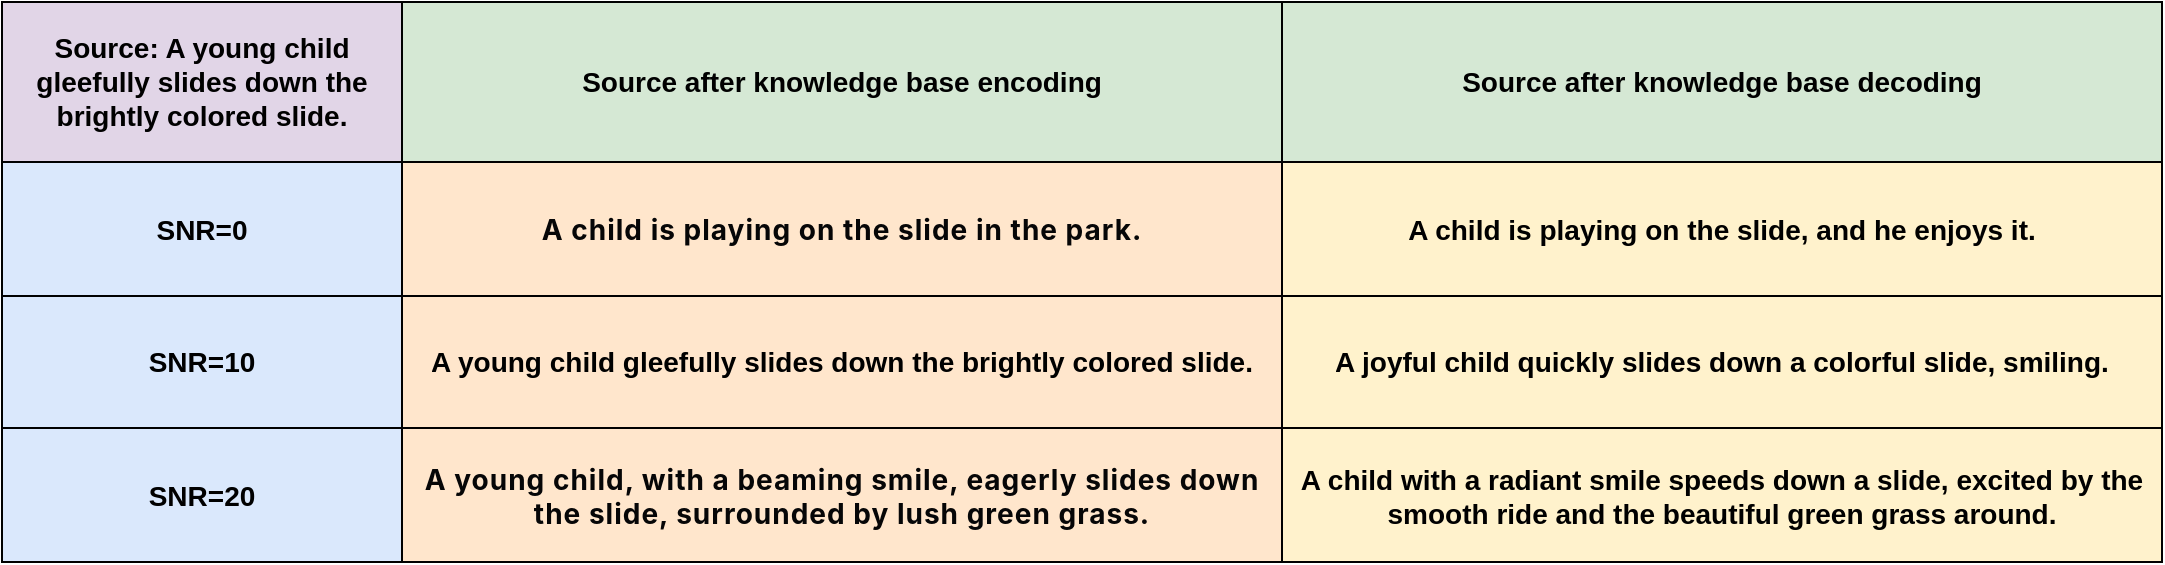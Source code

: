 <mxfile version="24.6.1" type="github">
  <diagram name="第 1 页" id="i78vZYNMH3eGaz_cFO28">
    <mxGraphModel dx="1143" dy="581" grid="1" gridSize="10" guides="1" tooltips="1" connect="1" arrows="1" fold="1" page="1" pageScale="1" pageWidth="3300" pageHeight="4681" math="0" shadow="0">
      <root>
        <mxCell id="0" />
        <mxCell id="1" parent="0" />
        <mxCell id="oxTENe5CYbJND8xrbzTo-34" value="" style="shape=table;startSize=0;container=1;collapsible=0;childLayout=tableLayout;rounded=1;fillColor=#ffe6cc;strokeColor=#000000;" parent="1" vertex="1">
          <mxGeometry x="440" y="2080" width="440" height="200" as="geometry" />
        </mxCell>
        <mxCell id="oxTENe5CYbJND8xrbzTo-35" value="" style="shape=tableRow;horizontal=0;startSize=0;swimlaneHead=0;swimlaneBody=0;strokeColor=#000000;top=0;left=0;bottom=0;right=0;collapsible=0;dropTarget=0;fillColor=none;points=[[0,0.5],[1,0.5]];portConstraint=eastwest;" parent="oxTENe5CYbJND8xrbzTo-34" vertex="1">
          <mxGeometry width="440" height="67" as="geometry" />
        </mxCell>
        <mxCell id="oxTENe5CYbJND8xrbzTo-36" value="&lt;span style=&quot;white-space-collapse: preserve; color: rgb(6, 6, 7); font-family: -apple-system, blinkmacsystemfont, &amp;quot;Helvetica Neue&amp;quot;, helvetica, &amp;quot;segoe ui&amp;quot;, arial, roboto, &amp;quot;PingFang SC&amp;quot;, miui, &amp;quot;Hiragino Sans GB&amp;quot;, &amp;quot;Microsoft Yahei&amp;quot;, sans-serif; font-size: 14px; letter-spacing: 0.5px;&quot;&gt;&lt;b&gt;A child is playing on the slide &lt;/b&gt;&lt;/span&gt;&lt;b style=&quot;white-space-collapse: preserve; background-color: initial; color: rgb(6, 6, 7); font-family: -apple-system, blinkmacsystemfont, &amp;quot;Helvetica Neue&amp;quot;, helvetica, &amp;quot;segoe ui&amp;quot;, arial, roboto, &amp;quot;PingFang SC&amp;quot;, miui, &amp;quot;Hiragino Sans GB&amp;quot;, &amp;quot;Microsoft Yahei&amp;quot;, sans-serif; font-size: 14px; letter-spacing: 0.5px;&quot;&gt;in the park.&lt;/b&gt;" style="shape=partialRectangle;html=1;whiteSpace=wrap;connectable=0;strokeColor=#000000;overflow=hidden;fillColor=none;top=0;left=0;bottom=0;right=0;pointerEvents=1;" parent="oxTENe5CYbJND8xrbzTo-35" vertex="1">
          <mxGeometry width="440" height="67" as="geometry">
            <mxRectangle width="440" height="67" as="alternateBounds" />
          </mxGeometry>
        </mxCell>
        <mxCell id="oxTENe5CYbJND8xrbzTo-37" value="" style="shape=tableRow;horizontal=0;startSize=0;swimlaneHead=0;swimlaneBody=0;strokeColor=#000000;top=0;left=0;bottom=0;right=0;collapsible=0;dropTarget=0;fillColor=none;points=[[0,0.5],[1,0.5]];portConstraint=eastwest;" parent="oxTENe5CYbJND8xrbzTo-34" vertex="1">
          <mxGeometry y="67" width="440" height="66" as="geometry" />
        </mxCell>
        <mxCell id="oxTENe5CYbJND8xrbzTo-38" value="&lt;span style=&quot;font-size: 14px; font-weight: 700;&quot;&gt;A young child gleefully slides down the brightly colored slide.&lt;/span&gt;" style="shape=partialRectangle;html=1;whiteSpace=wrap;connectable=0;strokeColor=#000000;overflow=hidden;fillColor=none;top=0;left=0;bottom=0;right=0;pointerEvents=1;" parent="oxTENe5CYbJND8xrbzTo-37" vertex="1">
          <mxGeometry width="440" height="66" as="geometry">
            <mxRectangle width="440" height="66" as="alternateBounds" />
          </mxGeometry>
        </mxCell>
        <mxCell id="oxTENe5CYbJND8xrbzTo-39" value="" style="shape=tableRow;horizontal=0;startSize=0;swimlaneHead=0;swimlaneBody=0;strokeColor=#000000;top=0;left=0;bottom=0;right=0;collapsible=0;dropTarget=0;fillColor=none;points=[[0,0.5],[1,0.5]];portConstraint=eastwest;" parent="oxTENe5CYbJND8xrbzTo-34" vertex="1">
          <mxGeometry y="133" width="440" height="67" as="geometry" />
        </mxCell>
        <mxCell id="oxTENe5CYbJND8xrbzTo-40" value="&lt;b style=&quot;color: rgb(6, 6, 7); font-family: -apple-system, blinkmacsystemfont, &amp;quot;Helvetica Neue&amp;quot;, helvetica, &amp;quot;segoe ui&amp;quot;, arial, roboto, &amp;quot;PingFang SC&amp;quot;, miui, &amp;quot;Hiragino Sans GB&amp;quot;, &amp;quot;Microsoft Yahei&amp;quot;, sans-serif; font-size: 14px; letter-spacing: 0.5px; white-space-collapse: preserve;&quot;&gt;A young child, with a beaming smile, eagerly slides down the slide, surrounded by lush green grass.&lt;/b&gt;" style="shape=partialRectangle;html=1;whiteSpace=wrap;connectable=0;strokeColor=#000000;overflow=hidden;fillColor=none;top=0;left=0;bottom=0;right=0;pointerEvents=1;" parent="oxTENe5CYbJND8xrbzTo-39" vertex="1">
          <mxGeometry width="440" height="67" as="geometry">
            <mxRectangle width="440" height="67" as="alternateBounds" />
          </mxGeometry>
        </mxCell>
        <mxCell id="oxTENe5CYbJND8xrbzTo-41" value="" style="shape=table;startSize=0;container=1;collapsible=0;childLayout=tableLayout;rounded=1;fillColor=#fff2cc;strokeColor=#000000;" parent="1" vertex="1">
          <mxGeometry x="880" y="2080" width="440" height="200" as="geometry" />
        </mxCell>
        <mxCell id="oxTENe5CYbJND8xrbzTo-42" value="" style="shape=tableRow;horizontal=0;startSize=0;swimlaneHead=0;swimlaneBody=0;strokeColor=#000000;top=0;left=0;bottom=0;right=0;collapsible=0;dropTarget=0;fillColor=none;points=[[0,0.5],[1,0.5]];portConstraint=eastwest;" parent="oxTENe5CYbJND8xrbzTo-41" vertex="1">
          <mxGeometry width="440" height="67" as="geometry" />
        </mxCell>
        <mxCell id="oxTENe5CYbJND8xrbzTo-43" value="&lt;span style=&quot;font-size: 14px; font-weight: 700;&quot;&gt;A child is playing on the slide, and he enjoys it.&lt;/span&gt;" style="shape=partialRectangle;html=1;whiteSpace=wrap;connectable=0;strokeColor=#000000;overflow=hidden;fillColor=none;top=0;left=0;bottom=0;right=0;pointerEvents=1;" parent="oxTENe5CYbJND8xrbzTo-42" vertex="1">
          <mxGeometry width="440" height="67" as="geometry">
            <mxRectangle width="440" height="67" as="alternateBounds" />
          </mxGeometry>
        </mxCell>
        <mxCell id="oxTENe5CYbJND8xrbzTo-44" value="" style="shape=tableRow;horizontal=0;startSize=0;swimlaneHead=0;swimlaneBody=0;strokeColor=#000000;top=0;left=0;bottom=0;right=0;collapsible=0;dropTarget=0;fillColor=none;points=[[0,0.5],[1,0.5]];portConstraint=eastwest;" parent="oxTENe5CYbJND8xrbzTo-41" vertex="1">
          <mxGeometry y="67" width="440" height="66" as="geometry" />
        </mxCell>
        <mxCell id="oxTENe5CYbJND8xrbzTo-45" value="&lt;span style=&quot;font-size: 14px; font-weight: 700;&quot;&gt;A joyful child quickly slides down a colorful slide, smiling.&lt;/span&gt;" style="shape=partialRectangle;html=1;whiteSpace=wrap;connectable=0;strokeColor=#000000;overflow=hidden;fillColor=none;top=0;left=0;bottom=0;right=0;pointerEvents=1;" parent="oxTENe5CYbJND8xrbzTo-44" vertex="1">
          <mxGeometry width="440" height="66" as="geometry">
            <mxRectangle width="440" height="66" as="alternateBounds" />
          </mxGeometry>
        </mxCell>
        <mxCell id="oxTENe5CYbJND8xrbzTo-46" value="" style="shape=tableRow;horizontal=0;startSize=0;swimlaneHead=0;swimlaneBody=0;strokeColor=#000000;top=0;left=0;bottom=0;right=0;collapsible=0;dropTarget=0;fillColor=none;points=[[0,0.5],[1,0.5]];portConstraint=eastwest;" parent="oxTENe5CYbJND8xrbzTo-41" vertex="1">
          <mxGeometry y="133" width="440" height="67" as="geometry" />
        </mxCell>
        <mxCell id="oxTENe5CYbJND8xrbzTo-47" value="&lt;span style=&quot;font-size: 14px; font-weight: 700;&quot;&gt;A child with a radiant smile speeds down a slide, excited by the smooth ride and the beautiful green grass around.&lt;/span&gt;" style="shape=partialRectangle;html=1;whiteSpace=wrap;connectable=0;strokeColor=#000000;overflow=hidden;fillColor=none;top=0;left=0;bottom=0;right=0;pointerEvents=1;" parent="oxTENe5CYbJND8xrbzTo-46" vertex="1">
          <mxGeometry width="440" height="67" as="geometry">
            <mxRectangle width="440" height="67" as="alternateBounds" />
          </mxGeometry>
        </mxCell>
        <mxCell id="oxTENe5CYbJND8xrbzTo-58" value="" style="shape=table;startSize=0;container=1;collapsible=0;childLayout=tableLayout;fillColor=#dae8fc;strokeColor=#000000;" parent="1" vertex="1">
          <mxGeometry x="240" y="2080" width="200" height="200" as="geometry" />
        </mxCell>
        <mxCell id="oxTENe5CYbJND8xrbzTo-59" value="" style="shape=tableRow;horizontal=0;startSize=0;swimlaneHead=0;swimlaneBody=0;strokeColor=#000000;top=0;left=0;bottom=0;right=0;collapsible=0;dropTarget=0;fillColor=none;points=[[0,0.5],[1,0.5]];portConstraint=eastwest;" parent="oxTENe5CYbJND8xrbzTo-58" vertex="1">
          <mxGeometry width="200" height="67" as="geometry" />
        </mxCell>
        <mxCell id="oxTENe5CYbJND8xrbzTo-60" value="&lt;b&gt;&lt;font style=&quot;font-size: 14px;&quot;&gt;SNR=0&lt;/font&gt;&lt;/b&gt;" style="shape=partialRectangle;html=1;whiteSpace=wrap;connectable=0;strokeColor=#000000;overflow=hidden;fillColor=none;top=0;left=0;bottom=0;right=0;pointerEvents=1;" parent="oxTENe5CYbJND8xrbzTo-59" vertex="1">
          <mxGeometry width="200" height="67" as="geometry">
            <mxRectangle width="200" height="67" as="alternateBounds" />
          </mxGeometry>
        </mxCell>
        <mxCell id="oxTENe5CYbJND8xrbzTo-61" value="" style="shape=tableRow;horizontal=0;startSize=0;swimlaneHead=0;swimlaneBody=0;strokeColor=#000000;top=0;left=0;bottom=0;right=0;collapsible=0;dropTarget=0;fillColor=none;points=[[0,0.5],[1,0.5]];portConstraint=eastwest;" parent="oxTENe5CYbJND8xrbzTo-58" vertex="1">
          <mxGeometry y="67" width="200" height="66" as="geometry" />
        </mxCell>
        <mxCell id="oxTENe5CYbJND8xrbzTo-62" value="&lt;b&gt;&lt;font style=&quot;font-size: 14px;&quot;&gt;SNR=10&lt;/font&gt;&lt;/b&gt;" style="shape=partialRectangle;html=1;whiteSpace=wrap;connectable=0;strokeColor=#000000;overflow=hidden;fillColor=none;top=0;left=0;bottom=0;right=0;pointerEvents=1;" parent="oxTENe5CYbJND8xrbzTo-61" vertex="1">
          <mxGeometry width="200" height="66" as="geometry">
            <mxRectangle width="200" height="66" as="alternateBounds" />
          </mxGeometry>
        </mxCell>
        <mxCell id="oxTENe5CYbJND8xrbzTo-63" value="" style="shape=tableRow;horizontal=0;startSize=0;swimlaneHead=0;swimlaneBody=0;strokeColor=#000000;top=0;left=0;bottom=0;right=0;collapsible=0;dropTarget=0;fillColor=none;points=[[0,0.5],[1,0.5]];portConstraint=eastwest;" parent="oxTENe5CYbJND8xrbzTo-58" vertex="1">
          <mxGeometry y="133" width="200" height="67" as="geometry" />
        </mxCell>
        <mxCell id="oxTENe5CYbJND8xrbzTo-64" value="&lt;b&gt;&lt;font style=&quot;font-size: 14px;&quot;&gt;SNR=20&lt;/font&gt;&lt;/b&gt;" style="shape=partialRectangle;html=1;whiteSpace=wrap;connectable=0;strokeColor=#000000;overflow=hidden;fillColor=none;top=0;left=0;bottom=0;right=0;pointerEvents=1;" parent="oxTENe5CYbJND8xrbzTo-63" vertex="1">
          <mxGeometry width="200" height="67" as="geometry">
            <mxRectangle width="200" height="67" as="alternateBounds" />
          </mxGeometry>
        </mxCell>
        <mxCell id="oxTENe5CYbJND8xrbzTo-65" value="" style="shape=table;startSize=0;container=1;collapsible=0;childLayout=tableLayout;fillColor=#e1d5e7;strokeColor=#000000;" parent="1" vertex="1">
          <mxGeometry x="240" y="2000" width="200" height="80" as="geometry" />
        </mxCell>
        <mxCell id="oxTENe5CYbJND8xrbzTo-66" value="" style="shape=tableRow;horizontal=0;startSize=0;swimlaneHead=0;swimlaneBody=0;strokeColor=#000000;top=0;left=0;bottom=0;right=0;collapsible=0;dropTarget=0;fillColor=none;points=[[0,0.5],[1,0.5]];portConstraint=eastwest;" parent="oxTENe5CYbJND8xrbzTo-65" vertex="1">
          <mxGeometry width="200" height="80" as="geometry" />
        </mxCell>
        <mxCell id="oxTENe5CYbJND8xrbzTo-67" value="&lt;span style=&quot;font-size: 14px; font-weight: 700; text-align: left;&quot;&gt;Source: A young child gleefully slides down the brightly colored slide.&lt;/span&gt;" style="shape=partialRectangle;html=1;whiteSpace=wrap;connectable=0;strokeColor=#000000;overflow=hidden;fillColor=none;top=0;left=0;bottom=0;right=0;pointerEvents=1;" parent="oxTENe5CYbJND8xrbzTo-66" vertex="1">
          <mxGeometry width="200" height="80" as="geometry">
            <mxRectangle width="200" height="80" as="alternateBounds" />
          </mxGeometry>
        </mxCell>
        <mxCell id="oxTENe5CYbJND8xrbzTo-69" value="" style="shape=table;startSize=0;container=1;collapsible=0;childLayout=tableLayout;fillColor=#d5e8d4;strokeColor=#000000;" parent="1" vertex="1">
          <mxGeometry x="440" y="2000" width="880" height="80" as="geometry" />
        </mxCell>
        <mxCell id="oxTENe5CYbJND8xrbzTo-70" value="" style="shape=tableRow;horizontal=0;startSize=0;swimlaneHead=0;swimlaneBody=0;strokeColor=#000000;top=0;left=0;bottom=0;right=0;collapsible=0;dropTarget=0;fillColor=none;points=[[0,0.5],[1,0.5]];portConstraint=eastwest;" parent="oxTENe5CYbJND8xrbzTo-69" vertex="1">
          <mxGeometry width="880" height="80" as="geometry" />
        </mxCell>
        <mxCell id="oxTENe5CYbJND8xrbzTo-71" value="&lt;b&gt;&lt;font style=&quot;font-size: 14px;&quot;&gt;Source after knowledge base encoding&lt;/font&gt;&lt;/b&gt;" style="shape=partialRectangle;html=1;whiteSpace=wrap;connectable=0;strokeColor=#000000;overflow=hidden;fillColor=none;top=0;left=0;bottom=0;right=0;pointerEvents=1;" parent="oxTENe5CYbJND8xrbzTo-70" vertex="1">
          <mxGeometry width="440" height="80" as="geometry">
            <mxRectangle width="440" height="80" as="alternateBounds" />
          </mxGeometry>
        </mxCell>
        <mxCell id="oxTENe5CYbJND8xrbzTo-72" value="&lt;b&gt;&lt;font style=&quot;font-size: 14px;&quot;&gt;Source after&amp;nbsp;&lt;/font&gt;&lt;/b&gt;&lt;b&gt;&lt;font style=&quot;font-size: 14px;&quot;&gt;knowledge base decoding&lt;/font&gt;&lt;/b&gt;" style="shape=partialRectangle;html=1;whiteSpace=wrap;connectable=0;strokeColor=#000000;overflow=hidden;fillColor=none;top=0;left=0;bottom=0;right=0;pointerEvents=1;" parent="oxTENe5CYbJND8xrbzTo-70" vertex="1">
          <mxGeometry x="440" width="440" height="80" as="geometry">
            <mxRectangle width="440" height="80" as="alternateBounds" />
          </mxGeometry>
        </mxCell>
      </root>
    </mxGraphModel>
  </diagram>
</mxfile>
